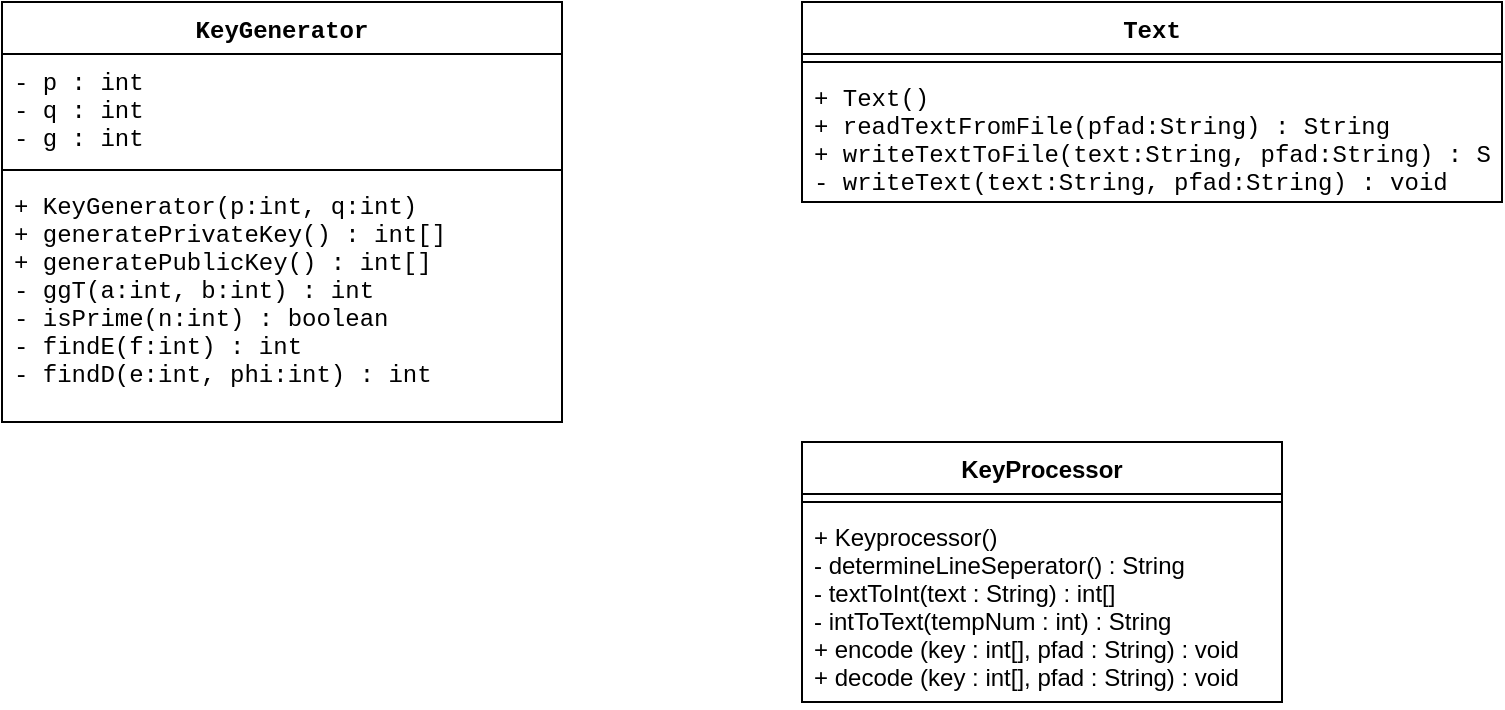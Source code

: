 <mxfile version="20.5.3" type="embed"><diagram name="Seite-1" id="MXwEiI5EgVy7EaYy17rG"><mxGraphModel dx="1146" dy="715" grid="1" gridSize="10" guides="1" tooltips="1" connect="1" arrows="1" fold="1" page="1" pageScale="1" pageWidth="827" pageHeight="1169" math="0" shadow="0"><root><mxCell id="0"/><mxCell id="1" parent="0"/><mxCell id="2" value="KeyGenerator" style="swimlane;fontStyle=1;align=center;verticalAlign=top;childLayout=stackLayout;horizontal=1;startSize=26;horizontalStack=0;resizeParent=1;resizeParentMax=0;resizeLast=0;collapsible=1;marginBottom=0;fontFamily=Courier New;" parent="1" vertex="1"><mxGeometry x="170" y="160" width="280" height="210" as="geometry"><mxRectangle x="170" y="160" width="130" height="30" as="alternateBounds"/></mxGeometry></mxCell><mxCell id="3" value="- p : int&#10;- q : int&#10;- g : int" style="text;strokeColor=none;fillColor=none;align=left;verticalAlign=top;spacingLeft=4;spacingRight=4;overflow=hidden;rotatable=0;points=[[0,0.5],[1,0.5]];portConstraint=eastwest;fontFamily=Courier New;" parent="2" vertex="1"><mxGeometry y="26" width="280" height="54" as="geometry"/></mxCell><mxCell id="4" value="" style="line;strokeWidth=1;fillColor=none;align=left;verticalAlign=middle;spacingTop=-1;spacingLeft=3;spacingRight=3;rotatable=0;labelPosition=right;points=[];portConstraint=eastwest;strokeColor=inherit;fontFamily=Courier New;" parent="2" vertex="1"><mxGeometry y="80" width="280" height="8" as="geometry"/></mxCell><mxCell id="5" value="+ KeyGenerator(p:int, q:int)&#10;+ generatePrivateKey() : int[]&#10;+ generatePublicKey() : int[]&#10;- ggT(a:int, b:int) : int&#10;- isPrime(n:int) : boolean&#10;- findE(f:int) : int&#10;- findD(e:int, phi:int) : int" style="text;strokeColor=none;fillColor=none;align=left;verticalAlign=top;spacingLeft=4;spacingRight=4;overflow=hidden;rotatable=0;points=[[0,0.5],[1,0.5]];portConstraint=eastwest;fontFamily=Courier New;" parent="2" vertex="1"><mxGeometry y="88" width="280" height="122" as="geometry"/></mxCell><mxCell id="6" value="Text" style="swimlane;fontStyle=1;align=center;verticalAlign=top;childLayout=stackLayout;horizontal=1;startSize=26;horizontalStack=0;resizeParent=1;resizeParentMax=0;resizeLast=0;collapsible=1;marginBottom=0;fontFamily=Courier New;" parent="1" vertex="1"><mxGeometry x="570" y="160" width="350" height="100" as="geometry"/></mxCell><mxCell id="8" value="" style="line;strokeWidth=1;fillColor=none;align=left;verticalAlign=middle;spacingTop=-1;spacingLeft=3;spacingRight=3;rotatable=0;labelPosition=right;points=[];portConstraint=eastwest;strokeColor=inherit;fontFamily=Courier New;" parent="6" vertex="1"><mxGeometry y="26" width="350" height="8" as="geometry"/></mxCell><mxCell id="9" value="+ Text()&#10;+ readTextFromFile(pfad:String) : String&#10;+ writeTextToFile(text:String, pfad:String) : String&#10;- writeText(text:String, pfad:String) : void" style="text;strokeColor=none;fillColor=none;align=left;verticalAlign=top;spacingLeft=4;spacingRight=4;overflow=hidden;rotatable=0;points=[[0,0.5],[1,0.5]];portConstraint=eastwest;fontFamily=Courier New;" parent="6" vertex="1"><mxGeometry y="34" width="350" height="66" as="geometry"/></mxCell><mxCell id="10" value="KeyProcessor" style="swimlane;fontStyle=1;align=center;verticalAlign=top;childLayout=stackLayout;horizontal=1;startSize=26;horizontalStack=0;resizeParent=1;resizeParentMax=0;resizeLast=0;collapsible=1;marginBottom=0;" parent="1" vertex="1"><mxGeometry x="570" y="380" width="240" height="130" as="geometry"/></mxCell><mxCell id="12" value="" style="line;strokeWidth=1;fillColor=none;align=left;verticalAlign=middle;spacingTop=-1;spacingLeft=3;spacingRight=3;rotatable=0;labelPosition=right;points=[];portConstraint=eastwest;strokeColor=inherit;" parent="10" vertex="1"><mxGeometry y="26" width="240" height="8" as="geometry"/></mxCell><mxCell id="13" value="+ Keyprocessor()&#10;- determineLineSeperator() : String&#10;- textToInt(text : String) : int[]&#10;- intToText(tempNum : int) : String&#10;+ encode (key : int[], pfad : String) : void&#10;+ decode (key : int[], pfad : String) : void&#10; " style="text;strokeColor=none;fillColor=none;align=left;verticalAlign=top;spacingLeft=4;spacingRight=4;overflow=hidden;rotatable=0;points=[[0,0.5],[1,0.5]];portConstraint=eastwest;" parent="10" vertex="1"><mxGeometry y="34" width="240" height="96" as="geometry"/></mxCell></root></mxGraphModel></diagram></mxfile>
